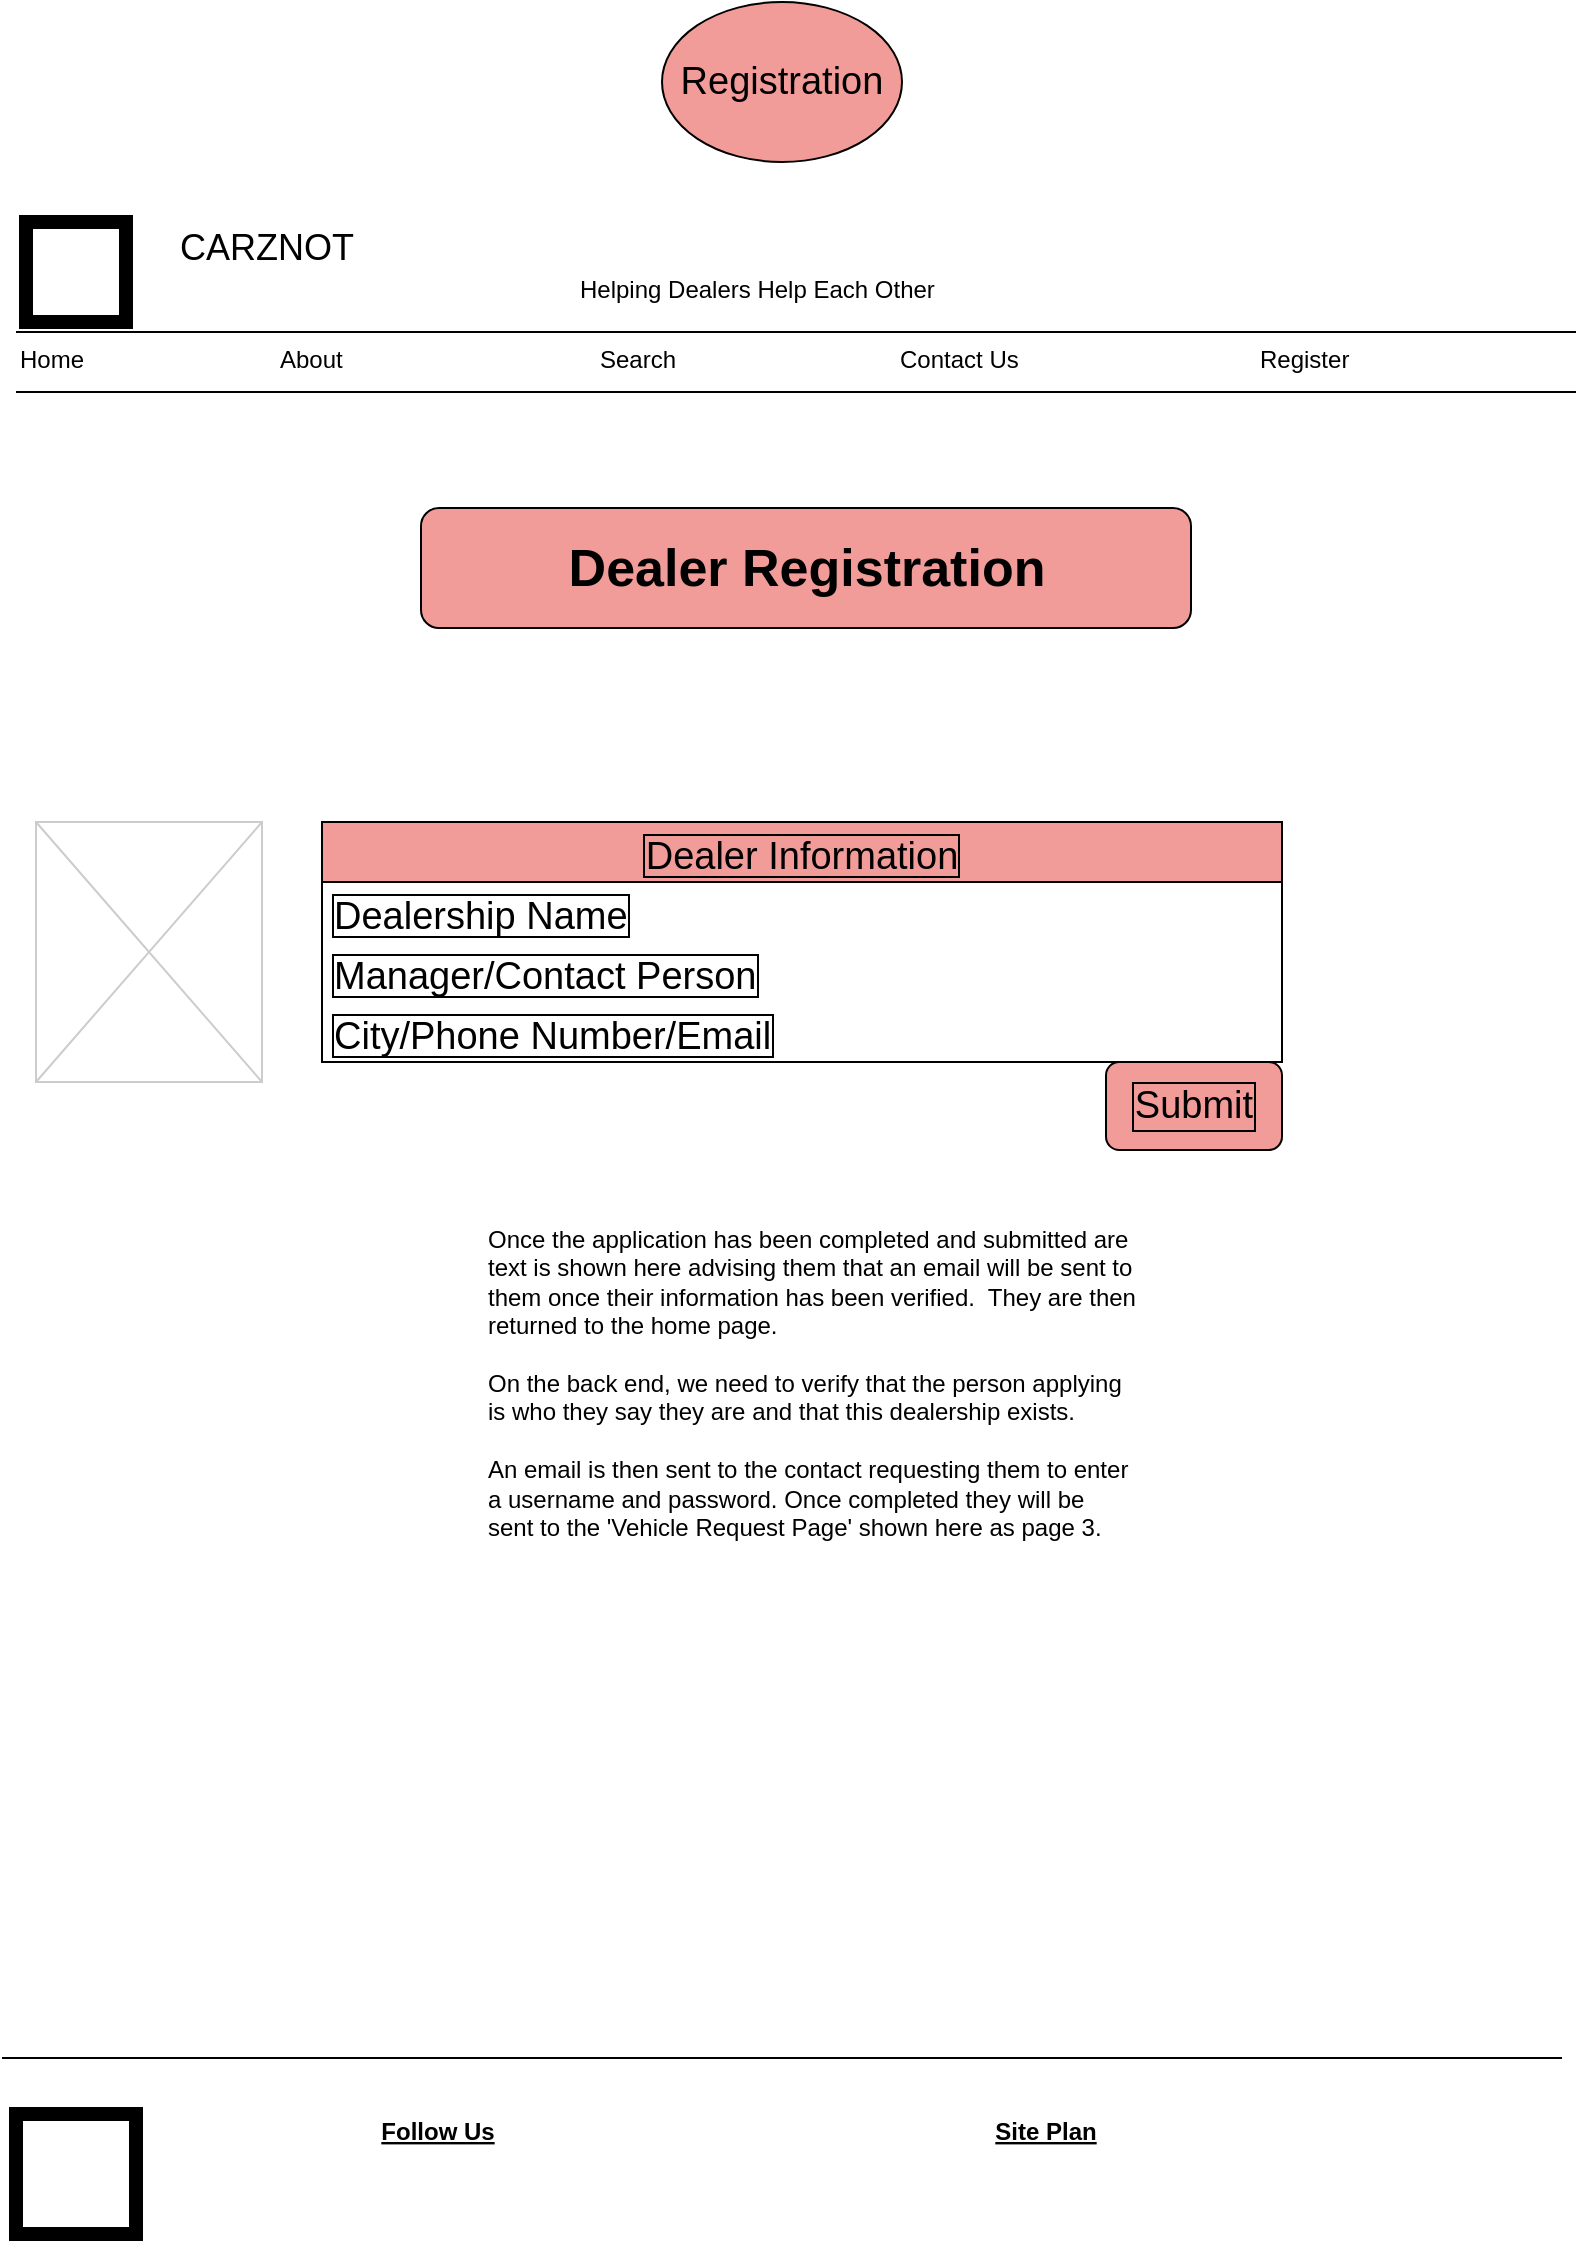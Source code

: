 <mxfile version="20.3.0" type="device"><diagram id="Wj77LODZu7HgZ3rmk3ir" name="Page-1"><mxGraphModel dx="1102" dy="865" grid="1" gridSize="10" guides="1" tooltips="1" connect="1" arrows="1" fold="1" page="1" pageScale="1" pageWidth="850" pageHeight="1100" math="0" shadow="0"><root><mxCell id="0"/><mxCell id="1" parent="0"/><mxCell id="gztdBEt6AplMshFFBUhH-1" value="CARZNOT" style="text;spacingTop=-5;fontSize=18;fontStyle=0" parent="1" vertex="1"><mxGeometry x="197" y="140" width="230" height="20" as="geometry"/></mxCell><mxCell id="gztdBEt6AplMshFFBUhH-2" value="" style="line;strokeWidth=1" parent="1" vertex="1"><mxGeometry x="117" y="190" width="780" height="10" as="geometry"/></mxCell><mxCell id="gztdBEt6AplMshFFBUhH-3" value="" style="line;strokeWidth=1" parent="1" vertex="1"><mxGeometry x="117" y="220" width="780" height="10" as="geometry"/></mxCell><mxCell id="gztdBEt6AplMshFFBUhH-4" value="Home" style="text;spacingTop=-5;" parent="1" vertex="1"><mxGeometry x="117" y="200" width="30" height="20" as="geometry"/></mxCell><mxCell id="gztdBEt6AplMshFFBUhH-5" value="About" style="text;spacingTop=-5;" parent="1" vertex="1"><mxGeometry x="247.0" y="200.0" width="30" height="20" as="geometry"/></mxCell><mxCell id="gztdBEt6AplMshFFBUhH-6" value="Contact Us" style="text;spacingTop=-5;" parent="1" vertex="1"><mxGeometry x="557.0" y="200" width="30" height="20" as="geometry"/></mxCell><mxCell id="gztdBEt6AplMshFFBUhH-7" value="Search" style="text;spacingTop=-5;" parent="1" vertex="1"><mxGeometry x="407" y="200.0" width="30" height="20" as="geometry"/></mxCell><mxCell id="gztdBEt6AplMshFFBUhH-8" value="" style="verticalLabelPosition=bottom;verticalAlign=top;strokeWidth=1;shape=mxgraph.mockup.graphics.iconGrid;strokeColor=#CCCCCC;gridSize=1,1;" parent="1" vertex="1"><mxGeometry x="127" y="440" width="113" height="130" as="geometry"/></mxCell><mxCell id="gztdBEt6AplMshFFBUhH-10" value="Register" style="text;spacingTop=-5;" parent="1" vertex="1"><mxGeometry x="737.0" y="200" width="30" height="20" as="geometry"/></mxCell><mxCell id="gztdBEt6AplMshFFBUhH-11" value="Helping Dealers Help Each Other" style="text;spacingTop=-5;" parent="1" vertex="1"><mxGeometry x="397.0" y="165" width="30" height="20" as="geometry"/></mxCell><mxCell id="gztdBEt6AplMshFFBUhH-12" value="" style="line;strokeWidth=1" parent="1" vertex="1"><mxGeometry x="110" y="1053" width="780" height="10" as="geometry"/></mxCell><mxCell id="gztdBEt6AplMshFFBUhH-13" value="Logo" style="text;spacingTop=-5;align=center" parent="1" vertex="1"><mxGeometry x="127" y="1096" width="40" height="40" as="geometry"/></mxCell><mxCell id="gztdBEt6AplMshFFBUhH-14" value="Follow Us" style="text;spacingTop=-5;align=center;fontStyle=5" parent="1" vertex="1"><mxGeometry x="308" y="1086" width="40" height="30" as="geometry"/></mxCell><mxCell id="gztdBEt6AplMshFFBUhH-15" value="" style="whiteSpace=wrap;html=1;aspect=fixed;strokeWidth=7;" parent="1" vertex="1"><mxGeometry x="117" y="1086" width="60" height="60" as="geometry"/></mxCell><mxCell id="gztdBEt6AplMshFFBUhH-16" value="" style="whiteSpace=wrap;html=1;aspect=fixed;strokeWidth=7;" parent="1" vertex="1"><mxGeometry x="122" y="140" width="50" height="50" as="geometry"/></mxCell><mxCell id="gztdBEt6AplMshFFBUhH-17" value="Site Plan" style="text;spacingTop=-5;align=center;fontStyle=5" parent="1" vertex="1"><mxGeometry x="612" y="1086" width="40" height="30" as="geometry"/></mxCell><mxCell id="gztdBEt6AplMshFFBUhH-18" value="&lt;font style=&quot;font-size: 19px;&quot;&gt;Registration&lt;br&gt;&lt;/font&gt;" style="ellipse;whiteSpace=wrap;html=1;fillColor=#F19C99;" parent="1" vertex="1"><mxGeometry x="440" y="30" width="120" height="80" as="geometry"/></mxCell><mxCell id="gztdBEt6AplMshFFBUhH-19" value="Dealer Registration" style="rounded=1;whiteSpace=wrap;html=1;fontSize=26;fillColor=#F19C99;fontStyle=1" parent="1" vertex="1"><mxGeometry x="319.5" y="283" width="385" height="60" as="geometry"/></mxCell><mxCell id="gztdBEt6AplMshFFBUhH-21" value="Dealer Information" style="swimlane;fontStyle=0;childLayout=stackLayout;horizontal=1;startSize=30;horizontalStack=0;resizeParent=1;resizeParentMax=0;resizeLast=0;collapsible=1;marginBottom=0;labelBorderColor=default;fontSize=19;fillColor=#F19C99;" parent="1" vertex="1"><mxGeometry x="270" y="440" width="480" height="120" as="geometry"/></mxCell><mxCell id="gztdBEt6AplMshFFBUhH-22" value="Dealership Name" style="text;strokeColor=none;fillColor=none;align=left;verticalAlign=middle;spacingLeft=4;spacingRight=4;overflow=hidden;points=[[0,0.5],[1,0.5]];portConstraint=eastwest;rotatable=0;labelBorderColor=default;fontSize=19;" parent="gztdBEt6AplMshFFBUhH-21" vertex="1"><mxGeometry y="30" width="480" height="30" as="geometry"/></mxCell><mxCell id="gztdBEt6AplMshFFBUhH-23" value="Manager/Contact Person" style="text;strokeColor=none;fillColor=none;align=left;verticalAlign=middle;spacingLeft=4;spacingRight=4;overflow=hidden;points=[[0,0.5],[1,0.5]];portConstraint=eastwest;rotatable=0;labelBorderColor=default;fontSize=19;" parent="gztdBEt6AplMshFFBUhH-21" vertex="1"><mxGeometry y="60" width="480" height="30" as="geometry"/></mxCell><mxCell id="gztdBEt6AplMshFFBUhH-24" value="City/Phone Number/Email" style="text;strokeColor=none;fillColor=none;align=left;verticalAlign=middle;spacingLeft=4;spacingRight=4;overflow=hidden;points=[[0,0.5],[1,0.5]];portConstraint=eastwest;rotatable=0;labelBorderColor=default;fontSize=19;" parent="gztdBEt6AplMshFFBUhH-21" vertex="1"><mxGeometry y="90" width="480" height="30" as="geometry"/></mxCell><mxCell id="gztdBEt6AplMshFFBUhH-25" value="Once the application has been completed and submitted are text is shown here advising them that an email will be sent to them once their information has been verified.  They are then returned to the home page.&#10;&#10;On the back end, we need to verify that the person applying is who they say they are and that this dealership exists.&#10;&#10;An email is then sent to the contact requesting them to enter a username and password. Once completed they will be sent to the 'Vehicle Request Page' shown here as page 3.&#10;&#10;" style="text;spacingTop=-5;whiteSpace=wrap;align=left" parent="1" vertex="1"><mxGeometry x="351" y="640" width="326" height="159" as="geometry"/></mxCell><mxCell id="gztdBEt6AplMshFFBUhH-26" value="Submit" style="rounded=1;whiteSpace=wrap;html=1;labelBorderColor=default;fontSize=19;fillColor=#F19C99;" parent="1" vertex="1"><mxGeometry x="662" y="560" width="88" height="44" as="geometry"/></mxCell></root></mxGraphModel></diagram></mxfile>
